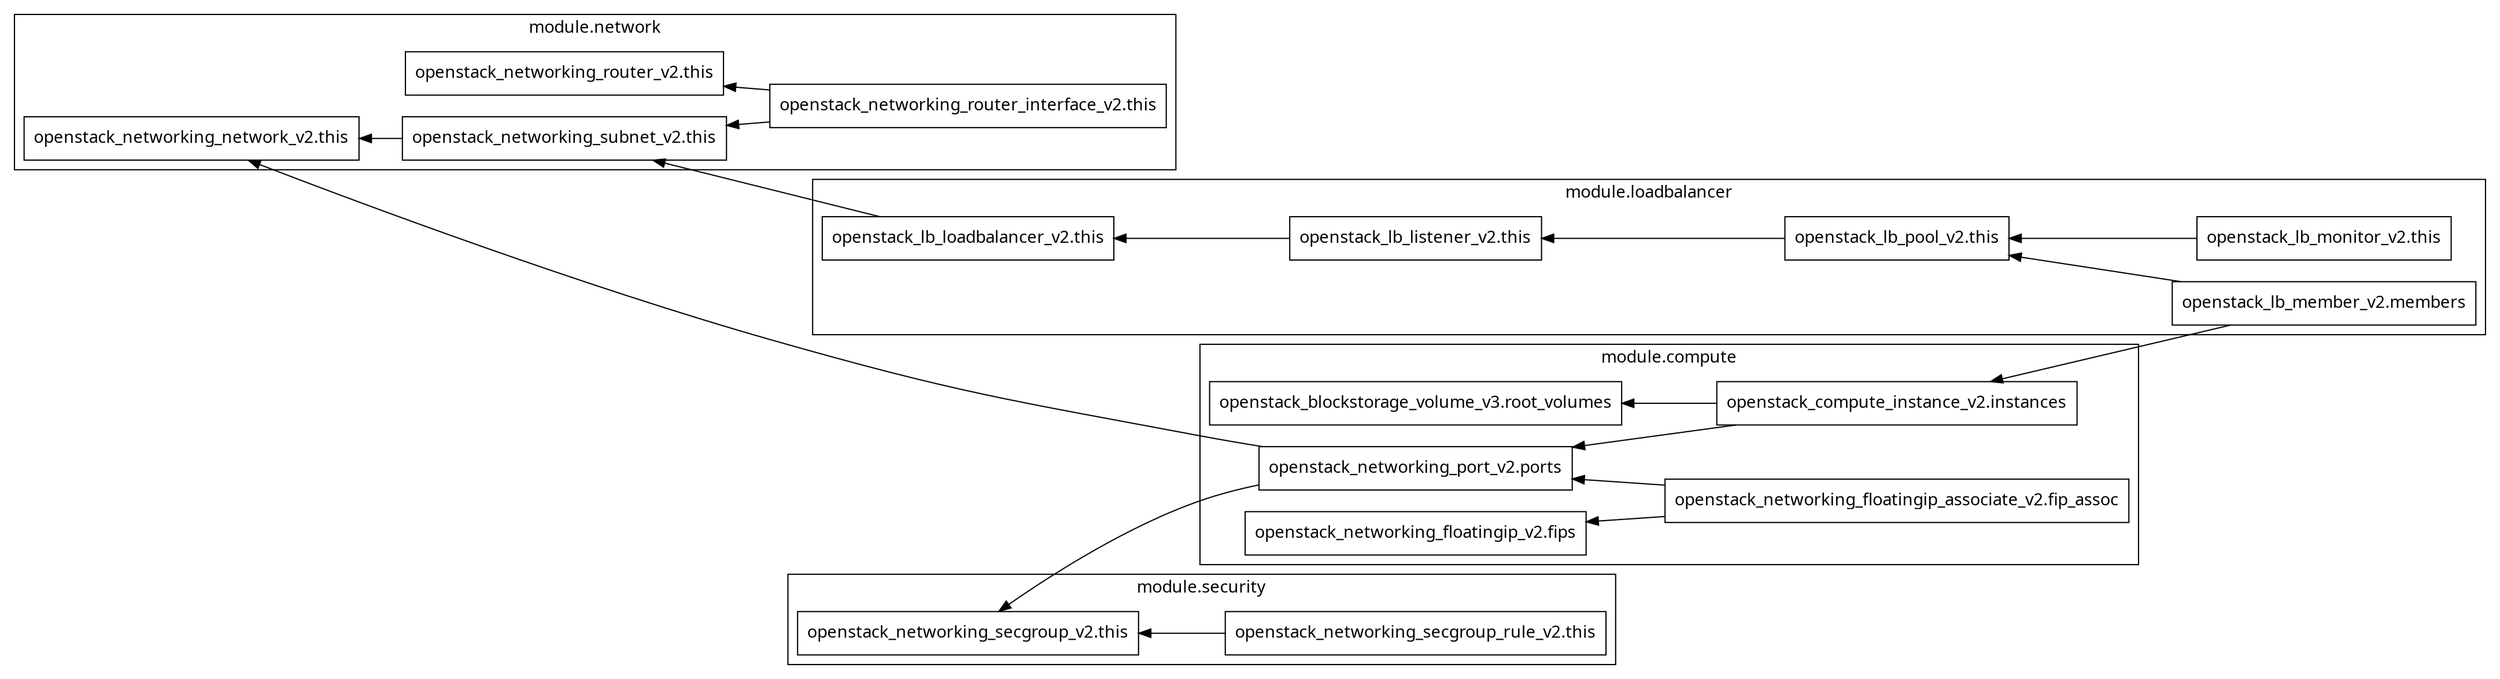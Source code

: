digraph G {
  rankdir = "RL";
  node [shape = rect, fontname = "sans-serif"];
  subgraph "cluster_module.compute" {
    label = "module.compute"
    fontname = "sans-serif"
    "module.compute.openstack_blockstorage_volume_v3.root_volumes" [label="openstack_blockstorage_volume_v3.root_volumes"];
    "module.compute.openstack_compute_instance_v2.instances" [label="openstack_compute_instance_v2.instances"];
    "module.compute.openstack_networking_floatingip_associate_v2.fip_assoc" [label="openstack_networking_floatingip_associate_v2.fip_assoc"];
    "module.compute.openstack_networking_floatingip_v2.fips" [label="openstack_networking_floatingip_v2.fips"];
    "module.compute.openstack_networking_port_v2.ports" [label="openstack_networking_port_v2.ports"];
  }
  subgraph "cluster_module.loadbalancer" {
    label = "module.loadbalancer"
    fontname = "sans-serif"
    "module.loadbalancer.openstack_lb_listener_v2.this" [label="openstack_lb_listener_v2.this"];
    "module.loadbalancer.openstack_lb_loadbalancer_v2.this" [label="openstack_lb_loadbalancer_v2.this"];
    "module.loadbalancer.openstack_lb_member_v2.members" [label="openstack_lb_member_v2.members"];
    "module.loadbalancer.openstack_lb_monitor_v2.this" [label="openstack_lb_monitor_v2.this"];
    "module.loadbalancer.openstack_lb_pool_v2.this" [label="openstack_lb_pool_v2.this"];
  }
  subgraph "cluster_module.network" {
    label = "module.network"
    fontname = "sans-serif"
    "module.network.openstack_networking_network_v2.this" [label="openstack_networking_network_v2.this"];
    "module.network.openstack_networking_router_interface_v2.this" [label="openstack_networking_router_interface_v2.this"];
    "module.network.openstack_networking_router_v2.this" [label="openstack_networking_router_v2.this"];
    "module.network.openstack_networking_subnet_v2.this" [label="openstack_networking_subnet_v2.this"];
  }
  subgraph "cluster_module.security" {
    label = "module.security"
    fontname = "sans-serif"
    "module.security.openstack_networking_secgroup_rule_v2.this" [label="openstack_networking_secgroup_rule_v2.this"];
    "module.security.openstack_networking_secgroup_v2.this" [label="openstack_networking_secgroup_v2.this"];
  }
  "module.compute.openstack_compute_instance_v2.instances" -> "module.compute.openstack_blockstorage_volume_v3.root_volumes";
  "module.compute.openstack_compute_instance_v2.instances" -> "module.compute.openstack_networking_port_v2.ports";
  "module.compute.openstack_networking_floatingip_associate_v2.fip_assoc" -> "module.compute.openstack_networking_floatingip_v2.fips";
  "module.compute.openstack_networking_floatingip_associate_v2.fip_assoc" -> "module.compute.openstack_networking_port_v2.ports";
  "module.compute.openstack_networking_port_v2.ports" -> "module.network.openstack_networking_network_v2.this";
  "module.compute.openstack_networking_port_v2.ports" -> "module.security.openstack_networking_secgroup_v2.this";
  "module.loadbalancer.openstack_lb_listener_v2.this" -> "module.loadbalancer.openstack_lb_loadbalancer_v2.this";
  "module.loadbalancer.openstack_lb_loadbalancer_v2.this" -> "module.network.openstack_networking_subnet_v2.this";
  "module.loadbalancer.openstack_lb_member_v2.members" -> "module.compute.openstack_compute_instance_v2.instances";
  "module.loadbalancer.openstack_lb_member_v2.members" -> "module.loadbalancer.openstack_lb_pool_v2.this";
  "module.loadbalancer.openstack_lb_monitor_v2.this" -> "module.loadbalancer.openstack_lb_pool_v2.this";
  "module.loadbalancer.openstack_lb_pool_v2.this" -> "module.loadbalancer.openstack_lb_listener_v2.this";
  "module.network.openstack_networking_router_interface_v2.this" -> "module.network.openstack_networking_router_v2.this";
  "module.network.openstack_networking_router_interface_v2.this" -> "module.network.openstack_networking_subnet_v2.this";
  "module.network.openstack_networking_subnet_v2.this" -> "module.network.openstack_networking_network_v2.this";
  "module.security.openstack_networking_secgroup_rule_v2.this" -> "module.security.openstack_networking_secgroup_v2.this";
}
